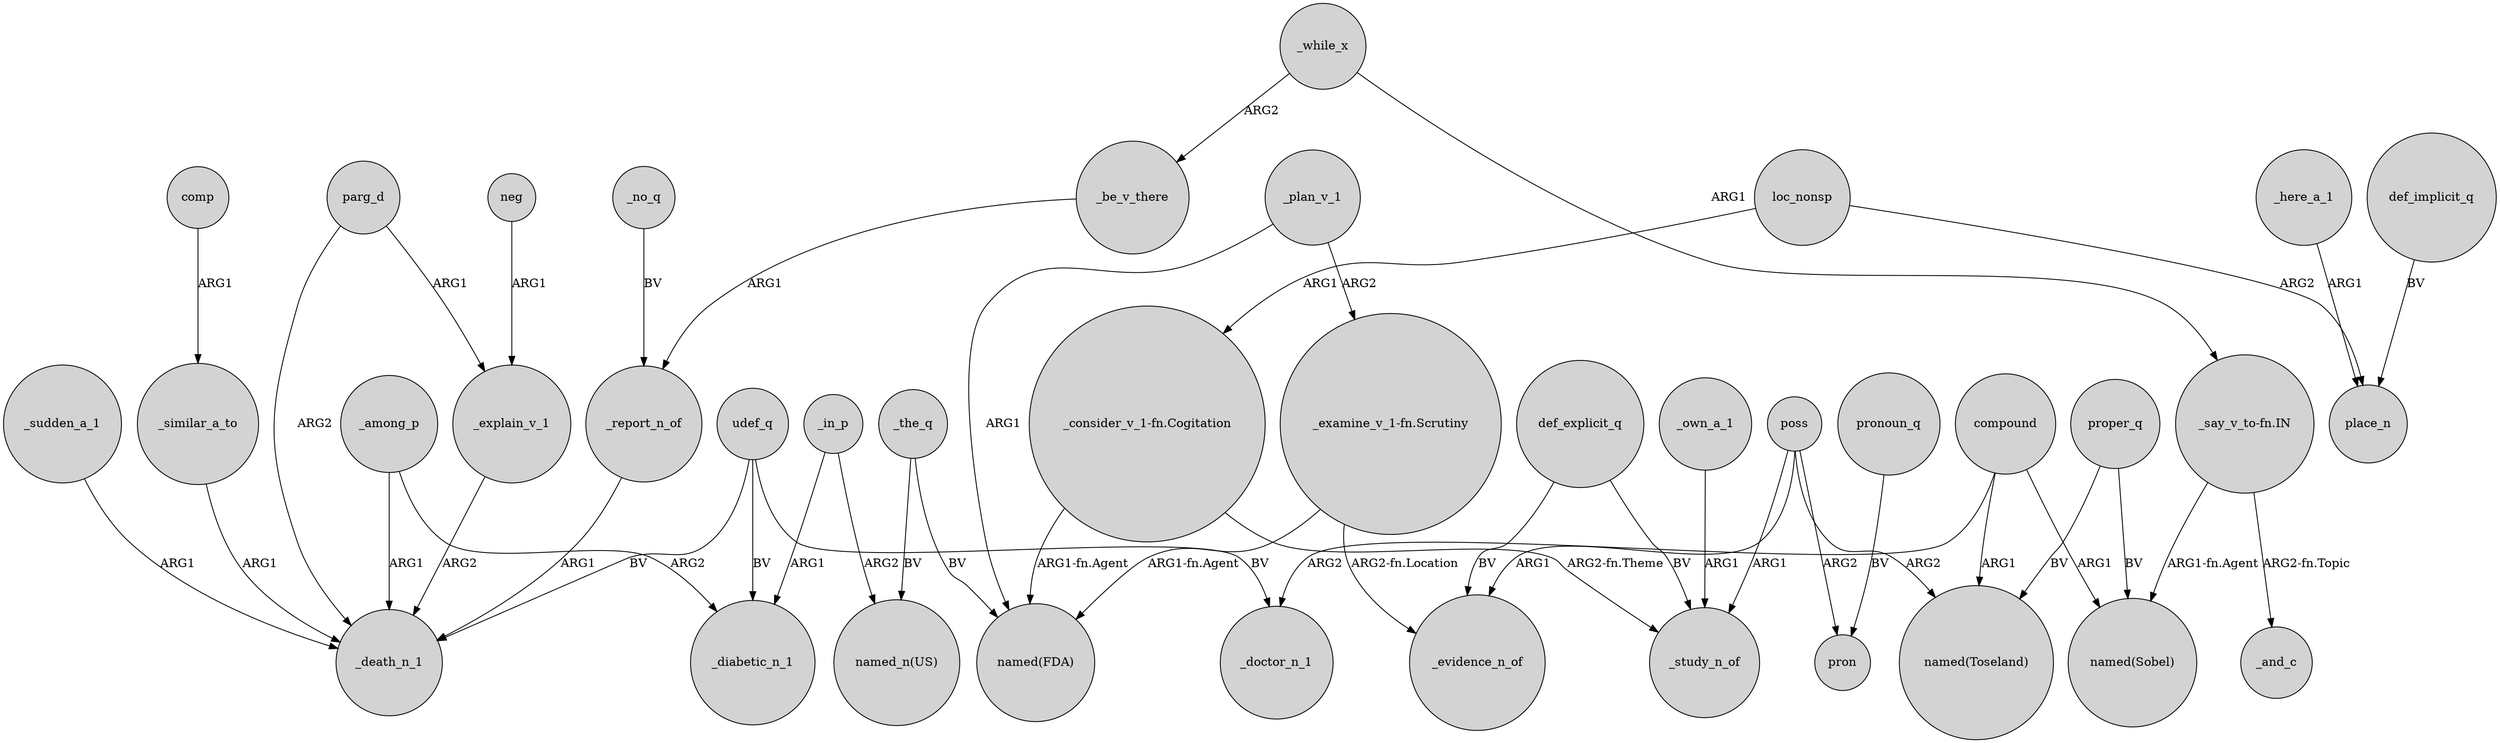 digraph {
	node [shape=circle style=filled]
	comp -> _similar_a_to [label=ARG1]
	compound -> _doctor_n_1 [label=ARG2]
	_in_p -> _diabetic_n_1 [label=ARG1]
	compound -> "named(Sobel)" [label=ARG1]
	_here_a_1 -> place_n [label=ARG1]
	_among_p -> _death_n_1 [label=ARG1]
	loc_nonsp -> "_consider_v_1-fn.Cogitation" [label=ARG1]
	def_explicit_q -> _evidence_n_of [label=BV]
	poss -> pron [label=ARG2]
	proper_q -> "named(Toseland)" [label=BV]
	poss -> _study_n_of [label=ARG1]
	"_examine_v_1-fn.Scrutiny" -> _evidence_n_of [label="ARG2-fn.Location"]
	parg_d -> _death_n_1 [label=ARG2]
	_be_v_there -> _report_n_of [label=ARG1]
	def_implicit_q -> place_n [label=BV]
	"_consider_v_1-fn.Cogitation" -> _study_n_of [label="ARG2-fn.Theme"]
	_explain_v_1 -> _death_n_1 [label=ARG2]
	_the_q -> "named(FDA)" [label=BV]
	_in_p -> "named_n(US)" [label=ARG2]
	udef_q -> _doctor_n_1 [label=BV]
	"_consider_v_1-fn.Cogitation" -> "named(FDA)" [label="ARG1-fn.Agent"]
	_the_q -> "named_n(US)" [label=BV]
	poss -> "named(Toseland)" [label=ARG2]
	pronoun_q -> pron [label=BV]
	proper_q -> "named(Sobel)" [label=BV]
	udef_q -> _diabetic_n_1 [label=BV]
	def_explicit_q -> _study_n_of [label=BV]
	parg_d -> _explain_v_1 [label=ARG1]
	_similar_a_to -> _death_n_1 [label=ARG1]
	_own_a_1 -> _study_n_of [label=ARG1]
	"_say_v_to-fn.IN" -> _and_c [label="ARG2-fn.Topic"]
	poss -> _evidence_n_of [label=ARG1]
	_among_p -> _diabetic_n_1 [label=ARG2]
	_while_x -> "_say_v_to-fn.IN" [label=ARG1]
	"_say_v_to-fn.IN" -> "named(Sobel)" [label="ARG1-fn.Agent"]
	_report_n_of -> _death_n_1 [label=ARG1]
	_plan_v_1 -> "_examine_v_1-fn.Scrutiny" [label=ARG2]
	udef_q -> _death_n_1 [label=BV]
	loc_nonsp -> place_n [label=ARG2]
	_no_q -> _report_n_of [label=BV]
	_plan_v_1 -> "named(FDA)" [label=ARG1]
	neg -> _explain_v_1 [label=ARG1]
	"_examine_v_1-fn.Scrutiny" -> "named(FDA)" [label="ARG1-fn.Agent"]
	_while_x -> _be_v_there [label=ARG2]
	compound -> "named(Toseland)" [label=ARG1]
	_sudden_a_1 -> _death_n_1 [label=ARG1]
}
